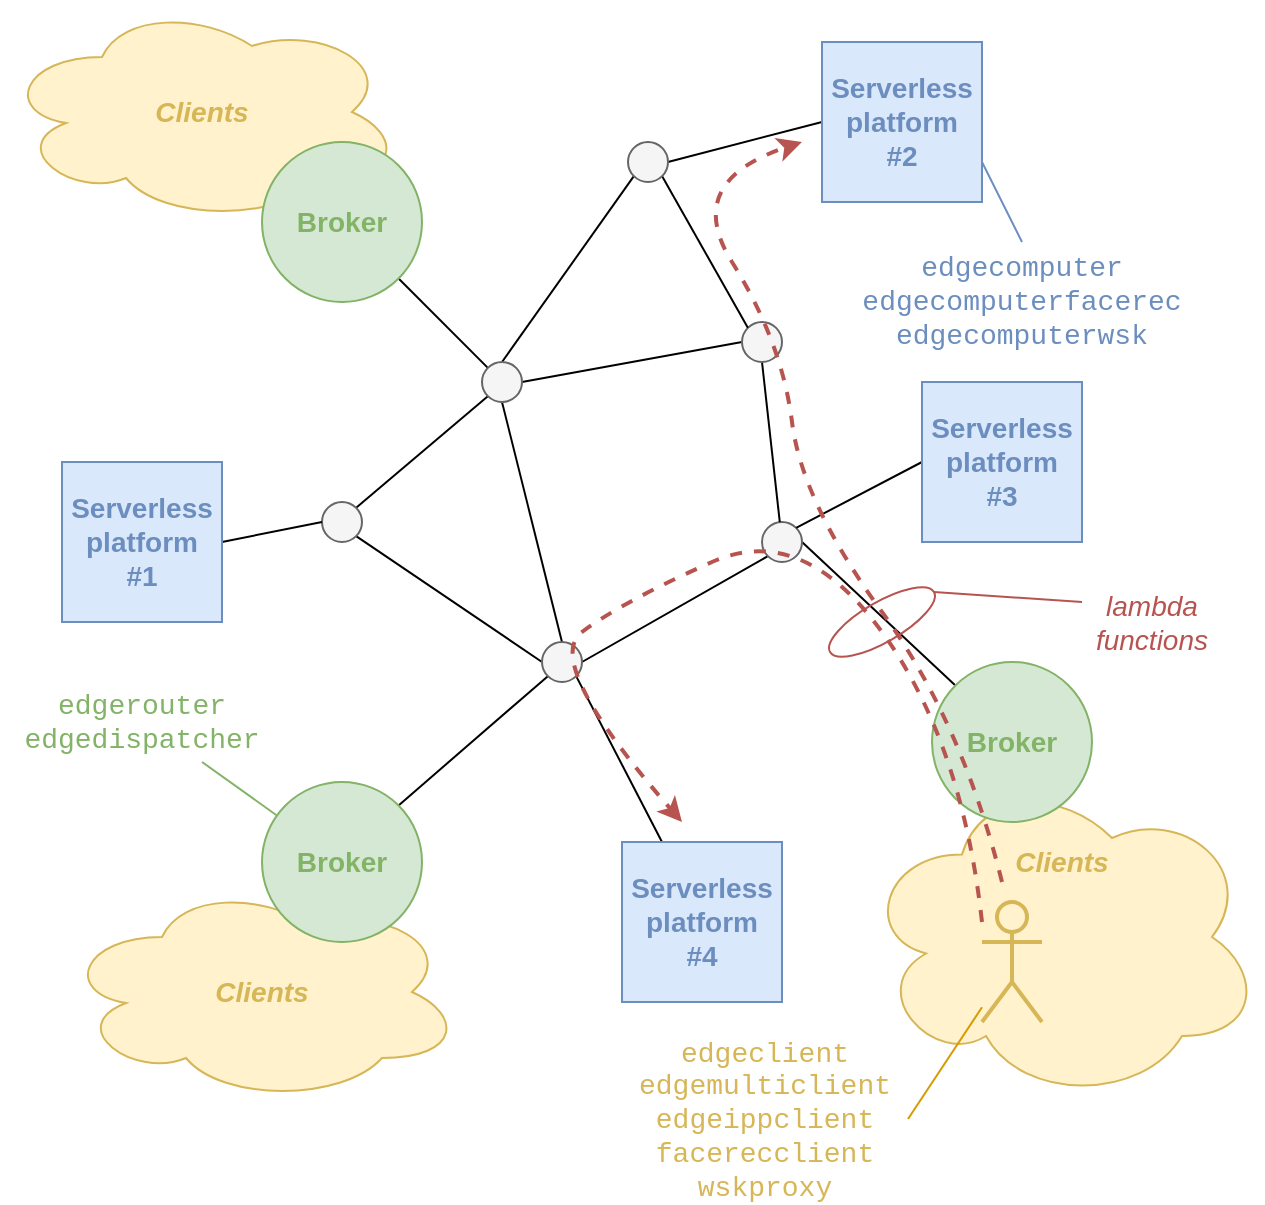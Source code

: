 <mxfile version="11.3.0" type="device" pages="1"><diagram id="7m4paOn0lPIcKuf9q5Jx" name="Page-1"><mxGraphModel dx="1092" dy="989" grid="1" gridSize="10" guides="1" tooltips="1" connect="1" arrows="1" fold="1" page="1" pageScale="1" pageWidth="827" pageHeight="1169" math="0" shadow="0"><root><mxCell id="0"/><mxCell id="1" style="" parent="0"/><mxCell id="7zEE5KtKGYrrXHIHl8KF-27" style="edgeStyle=none;rounded=0;orthogonalLoop=1;jettySize=auto;html=1;exitX=1;exitY=1;exitDx=0;exitDy=0;endArrow=none;endFill=0;" parent="1" source="7zEE5KtKGYrrXHIHl8KF-1" target="7zEE5KtKGYrrXHIHl8KF-3" edge="1"><mxGeometry relative="1" as="geometry"/></mxCell><mxCell id="7zEE5KtKGYrrXHIHl8KF-7" style="rounded=0;orthogonalLoop=1;jettySize=auto;html=1;exitX=1;exitY=1;exitDx=0;exitDy=0;entryX=0;entryY=0.5;entryDx=0;entryDy=0;endArrow=none;endFill=0;" parent="1" source="7zEE5KtKGYrrXHIHl8KF-2" target="7zEE5KtKGYrrXHIHl8KF-6" edge="1"><mxGeometry relative="1" as="geometry"/></mxCell><mxCell id="7zEE5KtKGYrrXHIHl8KF-8" style="edgeStyle=none;rounded=0;orthogonalLoop=1;jettySize=auto;html=1;exitX=1;exitY=0;exitDx=0;exitDy=0;entryX=0;entryY=1;entryDx=0;entryDy=0;endArrow=none;endFill=0;" parent="1" source="7zEE5KtKGYrrXHIHl8KF-2" target="7zEE5KtKGYrrXHIHl8KF-3" edge="1"><mxGeometry relative="1" as="geometry"/></mxCell><mxCell id="7zEE5KtKGYrrXHIHl8KF-2" value="" style="ellipse;whiteSpace=wrap;html=1;fillColor=#f5f5f5;strokeColor=#666666;fontColor=#333333;" parent="1" vertex="1"><mxGeometry x="240" y="280" width="20" height="20" as="geometry"/></mxCell><mxCell id="7zEE5KtKGYrrXHIHl8KF-9" style="edgeStyle=none;rounded=0;orthogonalLoop=1;jettySize=auto;html=1;exitX=0.5;exitY=1;exitDx=0;exitDy=0;entryX=0.5;entryY=0;entryDx=0;entryDy=0;endArrow=none;endFill=0;" parent="1" source="7zEE5KtKGYrrXHIHl8KF-3" target="7zEE5KtKGYrrXHIHl8KF-6" edge="1"><mxGeometry relative="1" as="geometry"/></mxCell><mxCell id="7zEE5KtKGYrrXHIHl8KF-10" style="edgeStyle=none;rounded=0;orthogonalLoop=1;jettySize=auto;html=1;exitX=1;exitY=0.5;exitDx=0;exitDy=0;entryX=0;entryY=0.5;entryDx=0;entryDy=0;endArrow=none;endFill=0;" parent="1" source="7zEE5KtKGYrrXHIHl8KF-3" target="7zEE5KtKGYrrXHIHl8KF-5" edge="1"><mxGeometry relative="1" as="geometry"/></mxCell><mxCell id="7zEE5KtKGYrrXHIHl8KF-19" style="edgeStyle=none;rounded=0;orthogonalLoop=1;jettySize=auto;html=1;exitX=0.5;exitY=0;exitDx=0;exitDy=0;entryX=0;entryY=1;entryDx=0;entryDy=0;endArrow=none;endFill=0;" parent="1" source="7zEE5KtKGYrrXHIHl8KF-3" target="7zEE5KtKGYrrXHIHl8KF-18" edge="1"><mxGeometry relative="1" as="geometry"/></mxCell><mxCell id="7zEE5KtKGYrrXHIHl8KF-3" value="" style="ellipse;whiteSpace=wrap;html=1;fillColor=#f5f5f5;strokeColor=#666666;fontColor=#333333;" parent="1" vertex="1"><mxGeometry x="320" y="210" width="20" height="20" as="geometry"/></mxCell><mxCell id="7zEE5KtKGYrrXHIHl8KF-12" style="edgeStyle=none;rounded=0;orthogonalLoop=1;jettySize=auto;html=1;exitX=0;exitY=1;exitDx=0;exitDy=0;entryX=1;entryY=0.5;entryDx=0;entryDy=0;endArrow=none;endFill=0;" parent="1" source="7zEE5KtKGYrrXHIHl8KF-4" target="7zEE5KtKGYrrXHIHl8KF-6" edge="1"><mxGeometry relative="1" as="geometry"/></mxCell><mxCell id="7zEE5KtKGYrrXHIHl8KF-24" style="edgeStyle=none;rounded=0;orthogonalLoop=1;jettySize=auto;html=1;exitX=1;exitY=0.5;exitDx=0;exitDy=0;entryX=0;entryY=0;entryDx=0;entryDy=0;endArrow=none;endFill=0;" parent="1" source="7zEE5KtKGYrrXHIHl8KF-4" target="7zEE5KtKGYrrXHIHl8KF-14" edge="1"><mxGeometry relative="1" as="geometry"/></mxCell><mxCell id="7zEE5KtKGYrrXHIHl8KF-4" value="" style="ellipse;whiteSpace=wrap;html=1;fillColor=#f5f5f5;strokeColor=#666666;fontColor=#333333;" parent="1" vertex="1"><mxGeometry x="460" y="290" width="20" height="20" as="geometry"/></mxCell><mxCell id="7zEE5KtKGYrrXHIHl8KF-11" style="edgeStyle=none;rounded=0;orthogonalLoop=1;jettySize=auto;html=1;exitX=0.5;exitY=1;exitDx=0;exitDy=0;endArrow=none;endFill=0;" parent="1" source="7zEE5KtKGYrrXHIHl8KF-5" target="7zEE5KtKGYrrXHIHl8KF-4" edge="1"><mxGeometry relative="1" as="geometry"/></mxCell><mxCell id="7zEE5KtKGYrrXHIHl8KF-5" value="" style="ellipse;whiteSpace=wrap;html=1;fillColor=#f5f5f5;strokeColor=#666666;fontColor=#333333;" parent="1" vertex="1"><mxGeometry x="450" y="190" width="20" height="20" as="geometry"/></mxCell><mxCell id="7zEE5KtKGYrrXHIHl8KF-22" style="edgeStyle=none;rounded=0;orthogonalLoop=1;jettySize=auto;html=1;exitX=1;exitY=1;exitDx=0;exitDy=0;entryX=0.25;entryY=0;entryDx=0;entryDy=0;endArrow=none;endFill=0;" parent="1" source="7zEE5KtKGYrrXHIHl8KF-6" target="7zEE5KtKGYrrXHIHl8KF-21" edge="1"><mxGeometry relative="1" as="geometry"/></mxCell><mxCell id="7zEE5KtKGYrrXHIHl8KF-23" style="edgeStyle=none;rounded=0;orthogonalLoop=1;jettySize=auto;html=1;exitX=0;exitY=1;exitDx=0;exitDy=0;entryX=1;entryY=0;entryDx=0;entryDy=0;endArrow=none;endFill=0;" parent="1" source="7zEE5KtKGYrrXHIHl8KF-6" target="7zEE5KtKGYrrXHIHl8KF-13" edge="1"><mxGeometry relative="1" as="geometry"/></mxCell><mxCell id="7zEE5KtKGYrrXHIHl8KF-6" value="" style="ellipse;whiteSpace=wrap;html=1;fillColor=#f5f5f5;strokeColor=#666666;fontColor=#333333;" parent="1" vertex="1"><mxGeometry x="350" y="350" width="20" height="20" as="geometry"/></mxCell><mxCell id="7zEE5KtKGYrrXHIHl8KF-28" style="edgeStyle=none;rounded=0;orthogonalLoop=1;jettySize=auto;html=1;exitX=1;exitY=0.5;exitDx=0;exitDy=0;endArrow=none;endFill=0;entryX=0;entryY=0.5;entryDx=0;entryDy=0;" parent="1" source="7zEE5KtKGYrrXHIHl8KF-15" target="7zEE5KtKGYrrXHIHl8KF-2" edge="1"><mxGeometry relative="1" as="geometry"/></mxCell><mxCell id="7zEE5KtKGYrrXHIHl8KF-15" value="Serverless&lt;br style=&quot;font-size: 14px;&quot;&gt;platform&lt;br style=&quot;font-size: 14px;&quot;&gt;#1" style="rounded=0;whiteSpace=wrap;html=1;fillColor=#dae8fc;strokeColor=#6c8ebf;fontColor=#6C8EBF;fontSize=14;fontStyle=1" parent="1" vertex="1"><mxGeometry x="110" y="260" width="80" height="80" as="geometry"/></mxCell><mxCell id="7zEE5KtKGYrrXHIHl8KF-26" style="edgeStyle=none;rounded=0;orthogonalLoop=1;jettySize=auto;html=1;exitX=0;exitY=0.5;exitDx=0;exitDy=0;entryX=1;entryY=0.5;entryDx=0;entryDy=0;endArrow=none;endFill=0;" parent="1" source="7zEE5KtKGYrrXHIHl8KF-16" target="7zEE5KtKGYrrXHIHl8KF-18" edge="1"><mxGeometry relative="1" as="geometry"/></mxCell><mxCell id="7zEE5KtKGYrrXHIHl8KF-53" style="edgeStyle=none;curved=1;orthogonalLoop=1;jettySize=auto;html=1;exitX=1;exitY=0.75;exitDx=0;exitDy=0;entryX=0.5;entryY=0;entryDx=0;entryDy=0;endArrow=none;endFill=0;strokeWidth=1;fontSize=14;fontColor=#D6B656;fillColor=#dae8fc;strokeColor=#6c8ebf;" parent="1" source="7zEE5KtKGYrrXHIHl8KF-16" target="7zEE5KtKGYrrXHIHl8KF-52" edge="1"><mxGeometry relative="1" as="geometry"/></mxCell><mxCell id="7zEE5KtKGYrrXHIHl8KF-16" value="Serverless&lt;br style=&quot;font-size: 14px;&quot;&gt;platform&lt;br style=&quot;font-size: 14px;&quot;&gt;#2" style="rounded=0;whiteSpace=wrap;html=1;fillColor=#dae8fc;strokeColor=#6c8ebf;fontColor=#6C8EBF;fontSize=14;fontStyle=1" parent="1" vertex="1"><mxGeometry x="490" y="50" width="80" height="80" as="geometry"/></mxCell><mxCell id="7zEE5KtKGYrrXHIHl8KF-25" style="edgeStyle=none;rounded=0;orthogonalLoop=1;jettySize=auto;html=1;exitX=0;exitY=0.5;exitDx=0;exitDy=0;entryX=1;entryY=0;entryDx=0;entryDy=0;endArrow=none;endFill=0;" parent="1" source="7zEE5KtKGYrrXHIHl8KF-17" target="7zEE5KtKGYrrXHIHl8KF-4" edge="1"><mxGeometry relative="1" as="geometry"/></mxCell><mxCell id="7zEE5KtKGYrrXHIHl8KF-17" value="&lt;span style=&quot;white-space: normal; font-size: 14px;&quot;&gt;Serverless&lt;/span&gt;&lt;br style=&quot;white-space: normal; font-size: 14px;&quot;&gt;&lt;span style=&quot;white-space: normal; font-size: 14px;&quot;&gt;platform&lt;/span&gt;&lt;br style=&quot;white-space: normal; font-size: 14px;&quot;&gt;&lt;span style=&quot;white-space: normal; font-size: 14px;&quot;&gt;#3&lt;/span&gt;" style="rounded=0;whiteSpace=wrap;html=1;fillColor=#dae8fc;strokeColor=#6c8ebf;fontColor=#6C8EBF;fontSize=14;fontStyle=1" parent="1" vertex="1"><mxGeometry x="540" y="220" width="80" height="80" as="geometry"/></mxCell><mxCell id="7zEE5KtKGYrrXHIHl8KF-20" style="edgeStyle=none;rounded=0;orthogonalLoop=1;jettySize=auto;html=1;exitX=1;exitY=1;exitDx=0;exitDy=0;entryX=0;entryY=0;entryDx=0;entryDy=0;endArrow=none;endFill=0;" parent="1" source="7zEE5KtKGYrrXHIHl8KF-18" target="7zEE5KtKGYrrXHIHl8KF-5" edge="1"><mxGeometry relative="1" as="geometry"/></mxCell><mxCell id="7zEE5KtKGYrrXHIHl8KF-18" value="" style="ellipse;whiteSpace=wrap;html=1;fillColor=#f5f5f5;strokeColor=#666666;fontColor=#333333;" parent="1" vertex="1"><mxGeometry x="393" y="100" width="20" height="20" as="geometry"/></mxCell><mxCell id="7zEE5KtKGYrrXHIHl8KF-21" value="&lt;span style=&quot;white-space: normal; font-size: 14px;&quot;&gt;Serverless&lt;/span&gt;&lt;br style=&quot;white-space: normal; font-size: 14px;&quot;&gt;&lt;span style=&quot;white-space: normal; font-size: 14px;&quot;&gt;platform&lt;/span&gt;&lt;br style=&quot;white-space: normal; font-size: 14px;&quot;&gt;&lt;span style=&quot;white-space: normal; font-size: 14px;&quot;&gt;#4&lt;/span&gt;" style="rounded=0;whiteSpace=wrap;html=1;fillColor=#dae8fc;strokeColor=#6c8ebf;fontColor=#6C8EBF;fontSize=14;fontStyle=1" parent="1" vertex="1"><mxGeometry x="390" y="450" width="80" height="80" as="geometry"/></mxCell><mxCell id="7zEE5KtKGYrrXHIHl8KF-41" value="Clients" style="ellipse;shape=cloud;whiteSpace=wrap;html=1;fillColor=#fff2cc;fontSize=14;strokeColor=#d6b656;fontColor=#D6B656;fontStyle=3" parent="1" vertex="1"><mxGeometry x="110" y="470" width="200" height="110" as="geometry"/></mxCell><mxCell id="7zEE5KtKGYrrXHIHl8KF-42" value="Clients" style="ellipse;shape=cloud;whiteSpace=wrap;html=1;fillColor=#fff2cc;fontSize=14;strokeColor=#d6b656;fontColor=#D6B656;fontStyle=3;verticalAlign=top;spacingTop=30;" parent="1" vertex="1"><mxGeometry x="510" y="415" width="200" height="165" as="geometry"/></mxCell><mxCell id="7zEE5KtKGYrrXHIHl8KF-43" value="Clients" style="ellipse;shape=cloud;whiteSpace=wrap;html=1;fillColor=#fff2cc;fontSize=14;strokeColor=#d6b656;fontColor=#D6B656;fontStyle=3" parent="1" vertex="1"><mxGeometry x="80" y="30" width="200" height="110" as="geometry"/></mxCell><mxCell id="7zEE5KtKGYrrXHIHl8KF-1" value="Broker" style="ellipse;whiteSpace=wrap;html=1;fillColor=#d5e8d4;strokeColor=#82b366;fontColor=#82B366;fontStyle=1;fontSize=14;" parent="1" vertex="1"><mxGeometry x="210" y="100" width="80" height="80" as="geometry"/></mxCell><mxCell id="7zEE5KtKGYrrXHIHl8KF-13" value="Broker" style="ellipse;whiteSpace=wrap;html=1;fillColor=#d5e8d4;strokeColor=#82b366;fontColor=#82B366;fontStyle=1;fontSize=14;" parent="1" vertex="1"><mxGeometry x="210" y="420" width="80" height="80" as="geometry"/></mxCell><mxCell id="7zEE5KtKGYrrXHIHl8KF-14" value="Broker" style="ellipse;whiteSpace=wrap;html=1;fillColor=#d5e8d4;strokeColor=#82b366;fontColor=#82B366;fontStyle=1;fontSize=14;" parent="1" vertex="1"><mxGeometry x="545" y="360" width="80" height="80" as="geometry"/></mxCell><mxCell id="7zEE5KtKGYrrXHIHl8KF-45" value="" style="shape=umlActor;verticalLabelPosition=bottom;labelBackgroundColor=#ffffff;verticalAlign=top;html=1;outlineConnect=0;fillColor=#fff2cc;fontSize=14;strokeColor=#d6b656;strokeWidth=2;" parent="1" vertex="1"><mxGeometry x="570" y="480" width="30" height="60" as="geometry"/></mxCell><mxCell id="7zEE5KtKGYrrXHIHl8KF-51" style="edgeStyle=none;curved=1;orthogonalLoop=1;jettySize=auto;html=1;exitX=0.75;exitY=1;exitDx=0;exitDy=0;endArrow=none;endFill=0;strokeWidth=1;fontSize=14;fontColor=#D6B656;fillColor=#d5e8d4;strokeColor=#82b366;" parent="1" source="7zEE5KtKGYrrXHIHl8KF-49" target="7zEE5KtKGYrrXHIHl8KF-13" edge="1"><mxGeometry relative="1" as="geometry"/></mxCell><mxCell id="7zEE5KtKGYrrXHIHl8KF-49" value="edgerouter edgedispatcher" style="text;html=1;strokeColor=none;fillColor=none;align=center;verticalAlign=middle;whiteSpace=wrap;fontSize=14;fontColor=#82B366;fontStyle=0;fontFamily=Courier New;" parent="1" vertex="1"><mxGeometry x="90" y="370" width="120" height="40" as="geometry"/></mxCell><mxCell id="7zEE5KtKGYrrXHIHl8KF-52" value="edgecomputer&lt;br&gt;edgecomputerfacerec&lt;br&gt;edgecomputerwsk" style="text;html=1;strokeColor=none;fillColor=none;align=center;verticalAlign=middle;whiteSpace=wrap;rounded=0;fontSize=14;fontColor=#6C8EBF;fontStyle=0;fontFamily=Courier New;" parent="1" vertex="1"><mxGeometry x="500" y="150" width="180" height="60" as="geometry"/></mxCell><mxCell id="7zEE5KtKGYrrXHIHl8KF-55" style="edgeStyle=none;curved=1;orthogonalLoop=1;jettySize=auto;html=1;exitX=1;exitY=0.5;exitDx=0;exitDy=0;endArrow=none;endFill=0;strokeWidth=1;fontSize=14;fontColor=#D6B656;fillColor=#ffe6cc;strokeColor=#d79b00;" parent="1" source="7zEE5KtKGYrrXHIHl8KF-54" target="7zEE5KtKGYrrXHIHl8KF-45" edge="1"><mxGeometry relative="1" as="geometry"/></mxCell><mxCell id="7zEE5KtKGYrrXHIHl8KF-54" value="edgeclient edgemulticlient&lt;br&gt;edgeippclient&lt;br&gt;facerecclient&lt;br&gt;wskproxy" style="text;html=1;strokeColor=none;fillColor=none;align=center;verticalAlign=middle;whiteSpace=wrap;rounded=0;fontSize=14;fontColor=#D6B656;fontFamily=Courier New;" parent="1" vertex="1"><mxGeometry x="390" y="547" width="143" height="83" as="geometry"/></mxCell><mxCell id="7zEE5KtKGYrrXHIHl8KF-58" style="edgeStyle=none;curved=1;orthogonalLoop=1;jettySize=auto;html=1;exitX=0;exitY=0.25;exitDx=0;exitDy=0;endArrow=none;endFill=0;strokeWidth=1;fontSize=14;fontColor=#B85450;entryX=1;entryY=0.5;entryDx=0;entryDy=0;fillColor=#f8cecc;strokeColor=#b85450;" parent="1" source="7zEE5KtKGYrrXHIHl8KF-56" target="7zEE5KtKGYrrXHIHl8KF-60" edge="1"><mxGeometry relative="1" as="geometry"><mxPoint x="575" y="330.0" as="targetPoint"/></mxGeometry></mxCell><mxCell id="7zEE5KtKGYrrXHIHl8KF-56" value="lambda functions" style="text;html=1;strokeColor=none;fillColor=none;align=center;verticalAlign=middle;whiteSpace=wrap;rounded=0;fontSize=14;fontColor=#B85450;fontStyle=2" parent="1" vertex="1"><mxGeometry x="620" y="320" width="70" height="40" as="geometry"/></mxCell><mxCell id="7zEE5KtKGYrrXHIHl8KF-60" value="" style="ellipse;whiteSpace=wrap;html=1;strokeWidth=1;fillColor=none;fontSize=14;strokeColor=#b85450;rotation=-30;" parent="1" vertex="1"><mxGeometry x="490" y="330" width="60" height="20" as="geometry"/></mxCell><mxCell id="7zEE5KtKGYrrXHIHl8KF-46" value="Arrows" parent="0"/><mxCell id="7zEE5KtKGYrrXHIHl8KF-47" value="" style="endArrow=classic;html=1;fontSize=14;fontColor=#D6B656;curved=1;fillColor=#f8cecc;strokeColor=#b85450;strokeWidth=2;dashed=1;" parent="7zEE5KtKGYrrXHIHl8KF-46" edge="1"><mxGeometry width="50" height="50" relative="1" as="geometry"><mxPoint x="570" y="490" as="sourcePoint"/><mxPoint x="420" y="440" as="targetPoint"/><Array as="points"><mxPoint x="560" y="400"/><mxPoint x="480" y="290"/><mxPoint x="390" y="330"/><mxPoint x="350" y="360"/></Array></mxGeometry></mxCell><mxCell id="7zEE5KtKGYrrXHIHl8KF-48" value="" style="endArrow=classic;html=1;fontSize=14;fontColor=#D6B656;curved=1;fillColor=#f8cecc;strokeColor=#b85450;strokeWidth=2;dashed=1;" parent="7zEE5KtKGYrrXHIHl8KF-46" edge="1"><mxGeometry width="50" height="50" relative="1" as="geometry"><mxPoint x="580" y="470" as="sourcePoint"/><mxPoint x="480" y="100" as="targetPoint"/><Array as="points"><mxPoint x="560" y="390"/><mxPoint x="480" y="280"/><mxPoint x="470" y="200"/><mxPoint x="420" y="120"/></Array></mxGeometry></mxCell></root></mxGraphModel></diagram></mxfile>